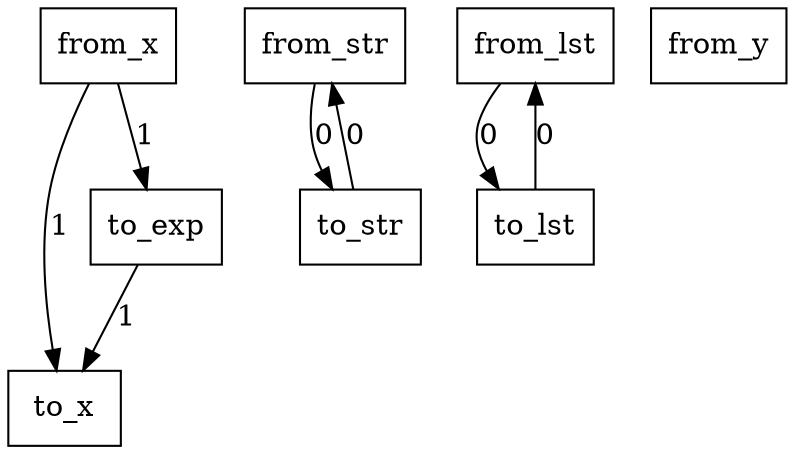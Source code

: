 digraph {
    graph [rankdir=TB
          ,bgcolor=transparent];
    node [shape=box
         ,fillcolor=white
         ,style=filled];
    0 [label=<from_x>];
    1 [label=<from_str>];
    2 [label=<from_lst>];
    3 [label=<from_y>];
    4 [label=<to_str>];
    5 [label=<to_lst>];
    6 [label=<to_x>];
    7 [label=<to_exp>];
    0 -> 6 [label=1];
    0 -> 7 [label=1];
    1 -> 4 [label=0];
    2 -> 5 [label=0];
    4 -> 1 [label=0];
    5 -> 2 [label=0];
    7 -> 6 [label=1];
}